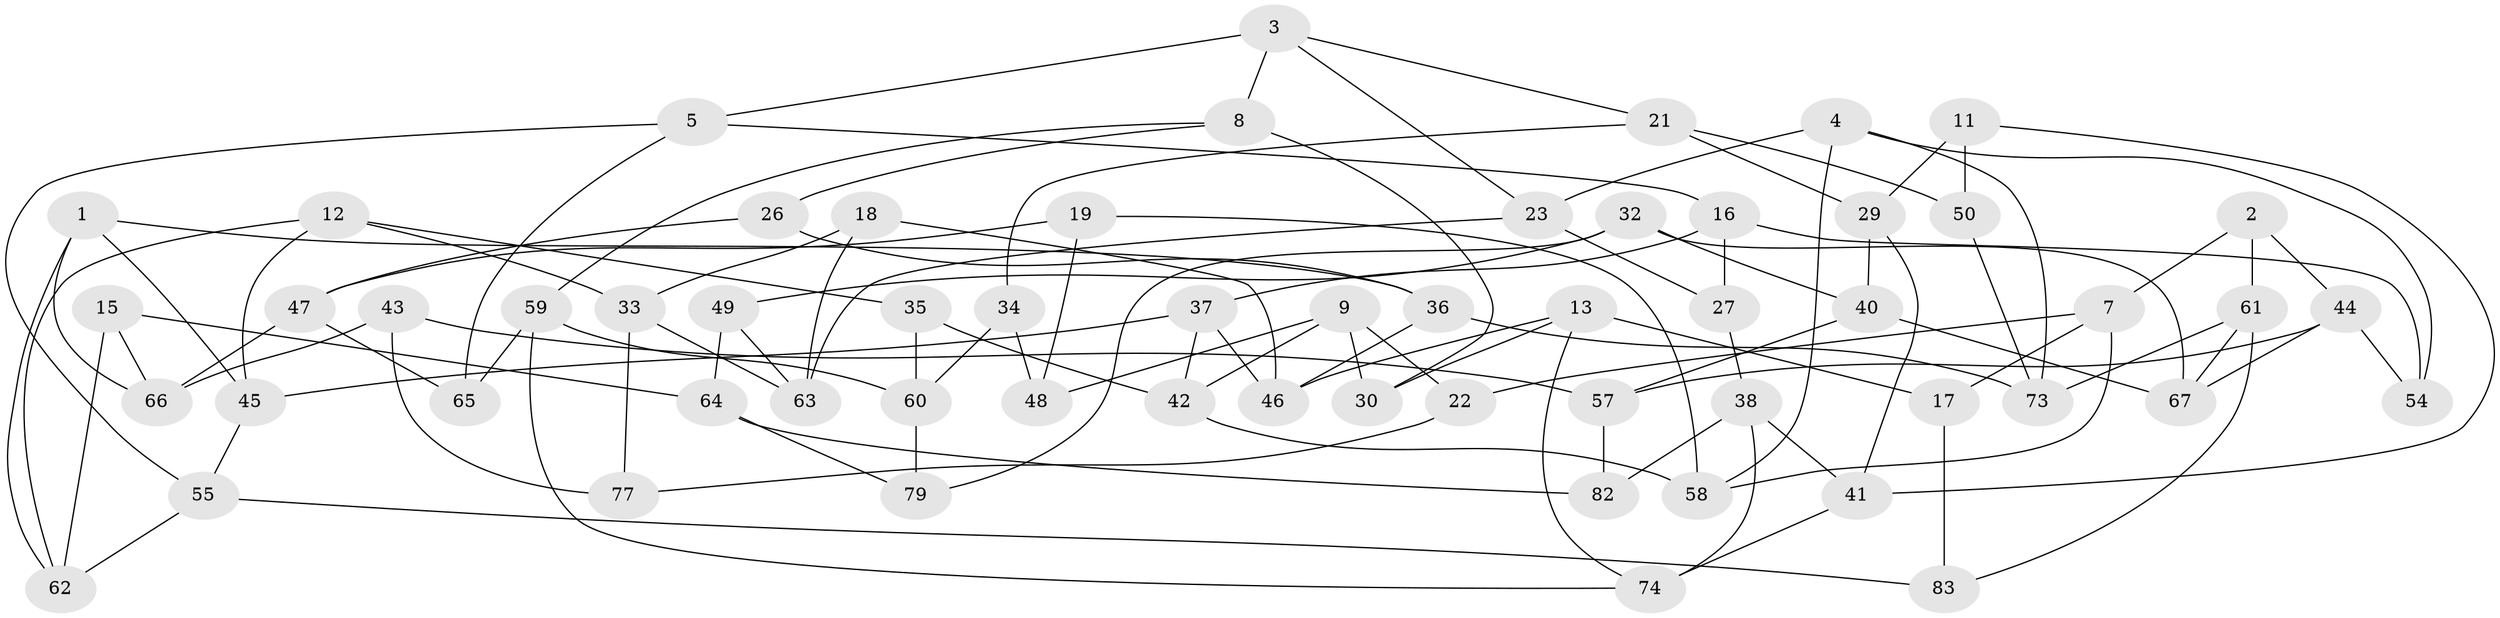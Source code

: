 // original degree distribution, {3: 1.0}
// Generated by graph-tools (version 1.1) at 2025/11/02/21/25 10:11:15]
// undirected, 60 vertices, 109 edges
graph export_dot {
graph [start="1"]
  node [color=gray90,style=filled];
  1 [super="+10"];
  2;
  3 [super="+6"];
  4 [super="+25"];
  5 [super="+24"];
  7 [super="+31"];
  8 [super="+20"];
  9 [super="+14"];
  11;
  12 [super="+39"];
  13 [super="+71"];
  15;
  16 [super="+96"];
  17;
  18;
  19;
  21 [super="+89"];
  22;
  23 [super="+28"];
  26;
  27;
  29 [super="+52"];
  30;
  32 [super="+80"];
  33 [super="+76"];
  34;
  35;
  36 [super="+70"];
  37 [super="+99"];
  38 [super="+51"];
  40 [super="+75"];
  41 [super="+100"];
  42 [super="+88"];
  43 [super="+87"];
  44 [super="+56"];
  45 [super="+69"];
  46 [super="+97"];
  47 [super="+53"];
  48;
  49;
  50;
  54;
  55 [super="+90"];
  57 [super="+95"];
  58 [super="+94"];
  59 [super="+86"];
  60 [super="+85"];
  61 [super="+68"];
  62 [super="+81"];
  63 [super="+91"];
  64 [super="+78"];
  65;
  66 [super="+92"];
  67 [super="+72"];
  73 [super="+93"];
  74 [super="+98"];
  77 [super="+84"];
  79;
  82;
  83;
  1 -- 62;
  1 -- 45;
  1 -- 36;
  1 -- 66;
  2 -- 7;
  2 -- 61;
  2 -- 44;
  3 -- 21;
  3 -- 8;
  3 -- 5;
  3 -- 23;
  4 -- 54;
  4 -- 73;
  4 -- 58;
  4 -- 23;
  5 -- 65;
  5 -- 16;
  5 -- 55;
  7 -- 17;
  7 -- 22;
  7 -- 58;
  8 -- 59;
  8 -- 26;
  8 -- 30;
  9 -- 30;
  9 -- 48;
  9 -- 42;
  9 -- 22;
  11 -- 29;
  11 -- 41;
  11 -- 50;
  12 -- 33;
  12 -- 62;
  12 -- 35;
  12 -- 45;
  13 -- 17;
  13 -- 74;
  13 -- 46;
  13 -- 30;
  15 -- 66;
  15 -- 62;
  15 -- 64;
  16 -- 54;
  16 -- 27;
  16 -- 37;
  17 -- 83;
  18 -- 33;
  18 -- 63;
  18 -- 46;
  19 -- 48;
  19 -- 47;
  19 -- 58;
  21 -- 50;
  21 -- 34;
  21 -- 29;
  22 -- 77;
  23 -- 63;
  23 -- 27;
  26 -- 36;
  26 -- 47;
  27 -- 38;
  29 -- 40;
  29 -- 41;
  32 -- 79;
  32 -- 49;
  32 -- 40;
  32 -- 67;
  33 -- 77;
  33 -- 63;
  34 -- 60;
  34 -- 48;
  35 -- 60;
  35 -- 42;
  36 -- 46;
  36 -- 73;
  37 -- 42;
  37 -- 45;
  37 -- 46;
  38 -- 74;
  38 -- 82;
  38 -- 41;
  40 -- 67;
  40 -- 57;
  41 -- 74;
  42 -- 58;
  43 -- 77 [weight=2];
  43 -- 57;
  43 -- 66;
  44 -- 54;
  44 -- 57;
  44 -- 67;
  45 -- 55;
  47 -- 65;
  47 -- 66;
  49 -- 63;
  49 -- 64;
  50 -- 73;
  55 -- 83;
  55 -- 62;
  57 -- 82;
  59 -- 74;
  59 -- 65;
  59 -- 60;
  60 -- 79;
  61 -- 83;
  61 -- 67;
  61 -- 73;
  64 -- 82;
  64 -- 79;
}
